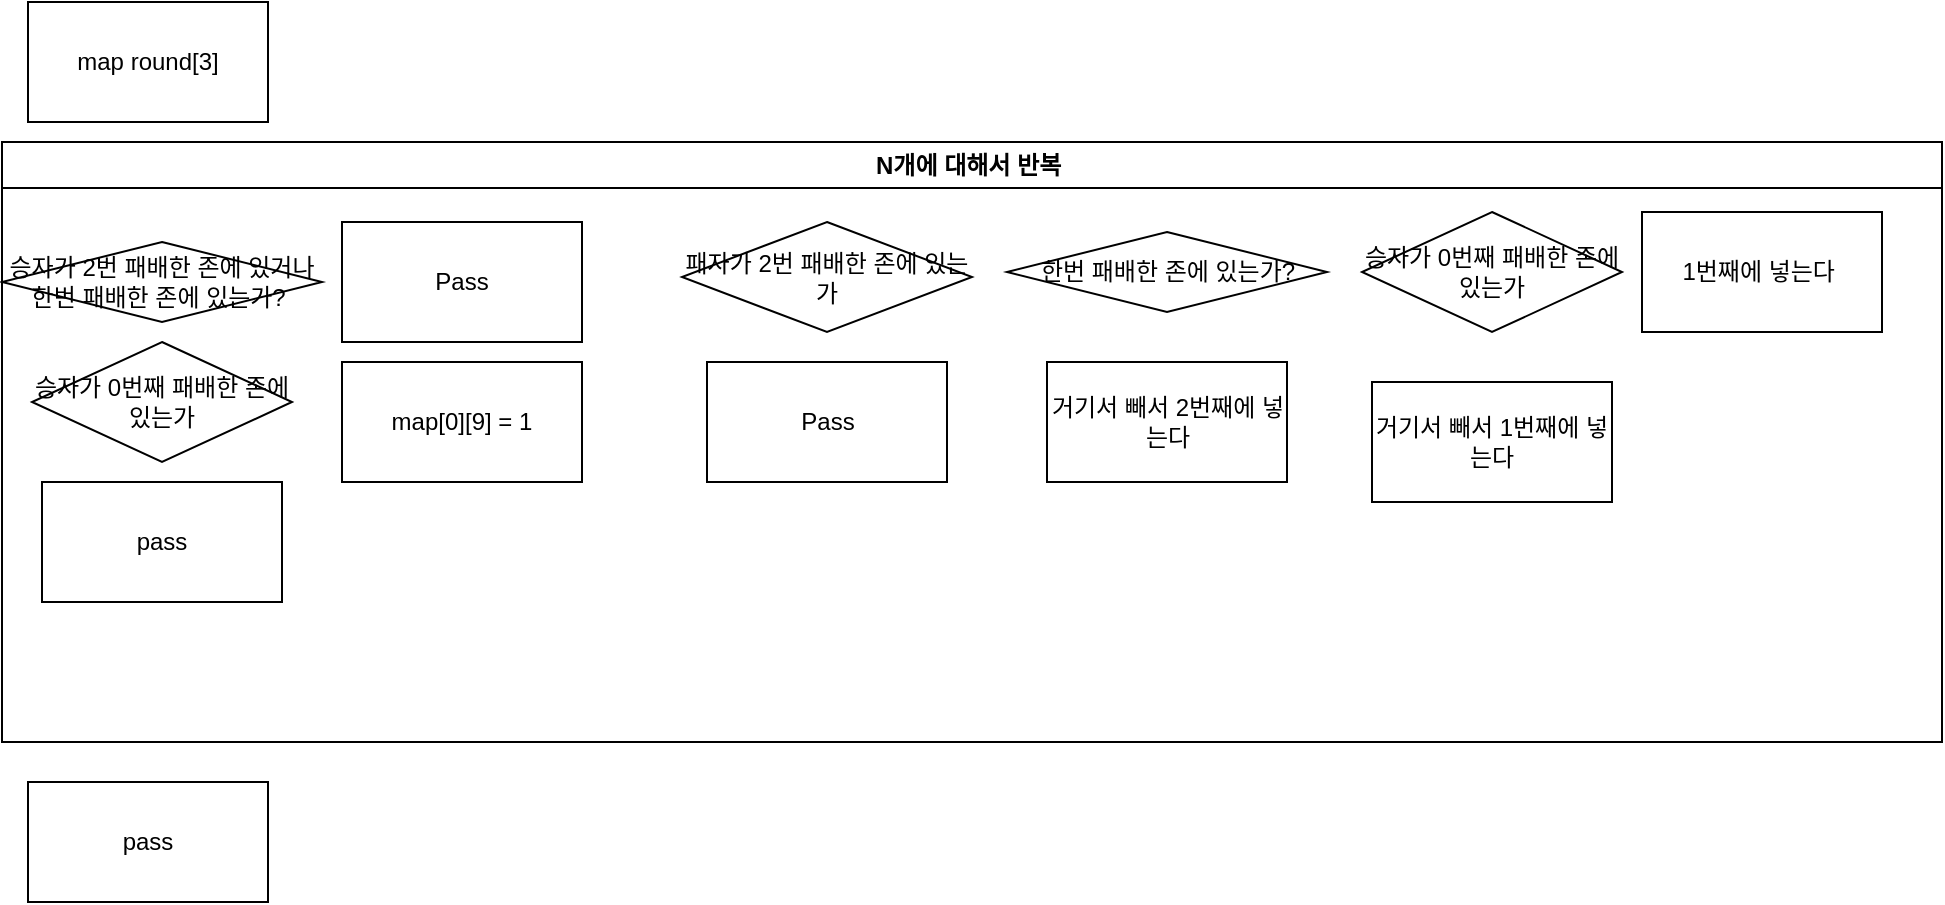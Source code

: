 <mxfile version="22.1.16" type="device">
  <diagram name="페이지-1" id="uIzROU_QT2ajxC4KEKeS">
    <mxGraphModel dx="1388" dy="839" grid="1" gridSize="10" guides="1" tooltips="1" connect="1" arrows="1" fold="1" page="1" pageScale="1" pageWidth="827" pageHeight="1169" math="0" shadow="0">
      <root>
        <mxCell id="0" />
        <mxCell id="1" parent="0" />
        <mxCell id="ZX21eAW9iGxyS9TbTO-e-1" value="map round[3]" style="rounded=0;whiteSpace=wrap;html=1;" vertex="1" parent="1">
          <mxGeometry x="353" y="230" width="120" height="60" as="geometry" />
        </mxCell>
        <mxCell id="ZX21eAW9iGxyS9TbTO-e-2" value="N개에 대해서 반복&amp;nbsp;" style="swimlane;whiteSpace=wrap;html=1;" vertex="1" parent="1">
          <mxGeometry x="340" y="300" width="970" height="300" as="geometry" />
        </mxCell>
        <mxCell id="ZX21eAW9iGxyS9TbTO-e-3" value="승자가 2번 패배한 존에 있거나 한번 패배한 존에 있는가?&amp;nbsp;" style="rounded=0;whiteSpace=wrap;html=1;shape=rhombus;perimeter=rhombusPerimeter;" vertex="1" parent="ZX21eAW9iGxyS9TbTO-e-2">
          <mxGeometry y="50" width="160" height="40" as="geometry" />
        </mxCell>
        <mxCell id="ZX21eAW9iGxyS9TbTO-e-4" value="승자가 0번째 패배한 존에 있는가" style="whiteSpace=wrap;html=1;shape=rhombus;perimeter=rhombusPerimeter;" vertex="1" parent="ZX21eAW9iGxyS9TbTO-e-2">
          <mxGeometry x="15" y="100" width="130" height="60" as="geometry" />
        </mxCell>
        <mxCell id="ZX21eAW9iGxyS9TbTO-e-8" value="pass" style="rounded=0;whiteSpace=wrap;html=1;" vertex="1" parent="ZX21eAW9iGxyS9TbTO-e-2">
          <mxGeometry x="20" y="170" width="120" height="60" as="geometry" />
        </mxCell>
        <mxCell id="ZX21eAW9iGxyS9TbTO-e-16" value="Pass" style="rounded=0;whiteSpace=wrap;html=1;" vertex="1" parent="ZX21eAW9iGxyS9TbTO-e-2">
          <mxGeometry x="170" y="40" width="120" height="60" as="geometry" />
        </mxCell>
        <mxCell id="ZX21eAW9iGxyS9TbTO-e-7" value="패자가 2번 패배한 존에 있는가" style="rhombus;whiteSpace=wrap;html=1;" vertex="1" parent="ZX21eAW9iGxyS9TbTO-e-2">
          <mxGeometry x="340" y="40" width="145" height="55" as="geometry" />
        </mxCell>
        <mxCell id="ZX21eAW9iGxyS9TbTO-e-5" value="&amp;nbsp;한번 패배한 존에 있는가?&amp;nbsp;" style="rounded=0;whiteSpace=wrap;html=1;shape=rhombus;perimeter=rhombusPerimeter;" vertex="1" parent="ZX21eAW9iGxyS9TbTO-e-2">
          <mxGeometry x="502.5" y="45" width="160" height="40" as="geometry" />
        </mxCell>
        <mxCell id="ZX21eAW9iGxyS9TbTO-e-6" value="승자가 0번째 패배한 존에 있는가" style="whiteSpace=wrap;html=1;shape=rhombus;perimeter=rhombusPerimeter;" vertex="1" parent="ZX21eAW9iGxyS9TbTO-e-2">
          <mxGeometry x="680" y="35" width="130" height="60" as="geometry" />
        </mxCell>
        <mxCell id="ZX21eAW9iGxyS9TbTO-e-9" value="1번째에 넣는다&amp;nbsp;" style="rounded=0;whiteSpace=wrap;html=1;" vertex="1" parent="ZX21eAW9iGxyS9TbTO-e-2">
          <mxGeometry x="820" y="35" width="120" height="60" as="geometry" />
        </mxCell>
        <mxCell id="ZX21eAW9iGxyS9TbTO-e-17" value="Pass" style="rounded=0;whiteSpace=wrap;html=1;" vertex="1" parent="ZX21eAW9iGxyS9TbTO-e-2">
          <mxGeometry x="352.5" y="110" width="120" height="60" as="geometry" />
        </mxCell>
        <mxCell id="ZX21eAW9iGxyS9TbTO-e-18" value="map[0][9] = 1" style="rounded=0;whiteSpace=wrap;html=1;" vertex="1" parent="ZX21eAW9iGxyS9TbTO-e-2">
          <mxGeometry x="170" y="110" width="120" height="60" as="geometry" />
        </mxCell>
        <mxCell id="ZX21eAW9iGxyS9TbTO-e-19" value="거기서 빼서 1번째에 넣는다" style="whiteSpace=wrap;html=1;" vertex="1" parent="ZX21eAW9iGxyS9TbTO-e-2">
          <mxGeometry x="685" y="120" width="120" height="60" as="geometry" />
        </mxCell>
        <mxCell id="ZX21eAW9iGxyS9TbTO-e-20" value="거기서 빼서 2번째에 넣는다" style="whiteSpace=wrap;html=1;" vertex="1" parent="ZX21eAW9iGxyS9TbTO-e-2">
          <mxGeometry x="522.5" y="110" width="120" height="60" as="geometry" />
        </mxCell>
        <mxCell id="ZX21eAW9iGxyS9TbTO-e-21" value="pass" style="rounded=0;whiteSpace=wrap;html=1;" vertex="1" parent="1">
          <mxGeometry x="353" y="620" width="120" height="60" as="geometry" />
        </mxCell>
      </root>
    </mxGraphModel>
  </diagram>
</mxfile>
